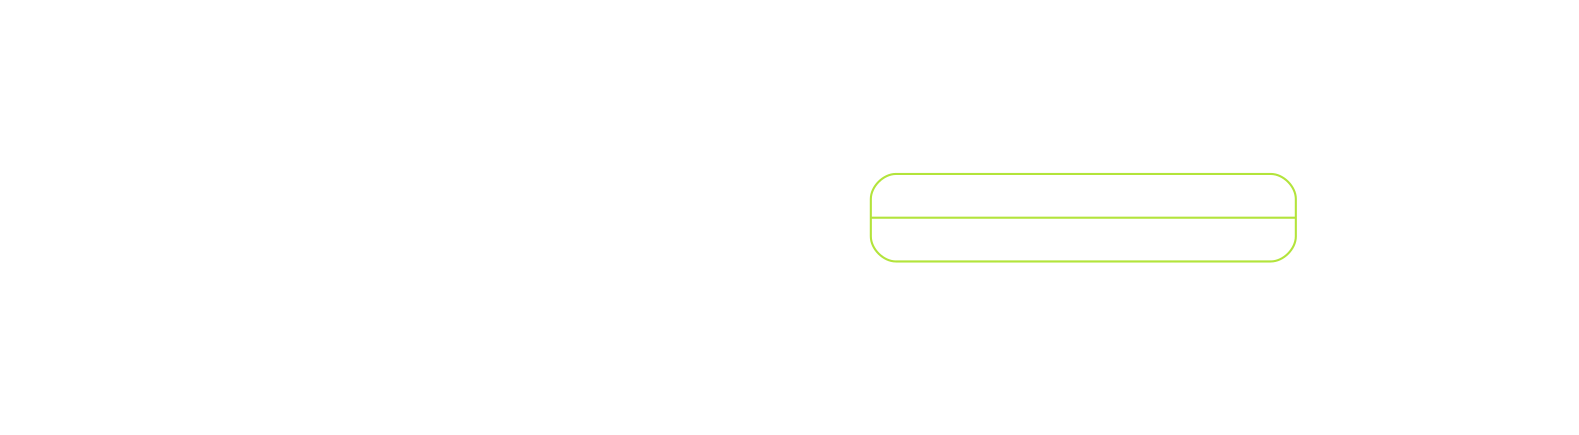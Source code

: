 digraph {
  label=""
	compound=true
	outputorder=edgesfirst

  graph [fontsize=10 fontname="Helvetica-Bold" bgcolor=transparent color=white border=none]
  edge [fontsize=10 fontname="Helvetica" color=white]
  node [shape=record style="rounded" fontsize=12 fontname="Courier" color=white fontcolor=white]

  app_coordinator [label="{AppCoordinator|let scenes: [Coordinator]\l}"]
  on_boarding_coordinator [label="{OnBoardingCoordinator|}"]
  authentication_coordinator [label="{AuthenticationCoordinator|}"]
  catalog_menu_coordinator [label="{CatalogCoordinator|let scenes: [Coordinator]\l}" color="#b3e43b"]
  home_coordinator [label="{HomeCoordinator|}"]
  series_coordinator [label="{SeriesCoordinator|}"]
  movies_coordinator [label="{MoviesCoordinator|}"]

  app_coordinator -> on_boarding_coordinator
  app_coordinator -> authentication_coordinator
  app_coordinator -> catalog_menu_coordinator

  catalog_menu_coordinator -> home_coordinator
  catalog_menu_coordinator -> series_coordinator
  catalog_menu_coordinator -> movies_coordinator
}
